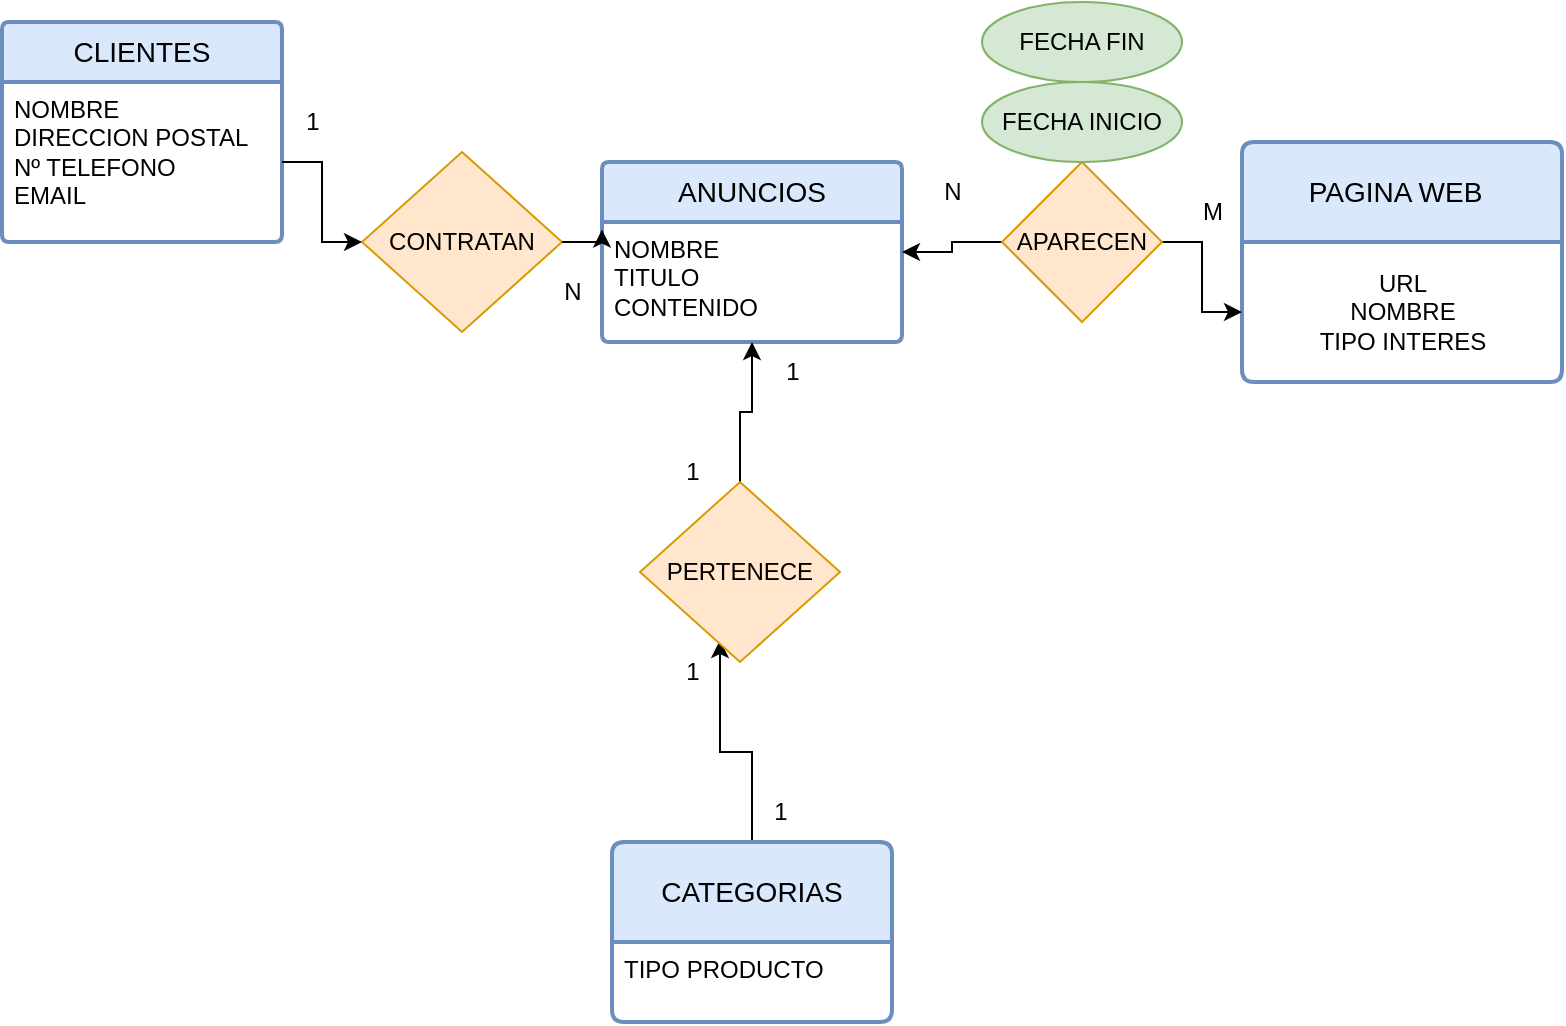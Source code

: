 <mxfile version="28.2.5">
  <diagram name="Página-1" id="m-0ZAMzBHoHZ2AMP4U0e">
    <mxGraphModel dx="1426" dy="754" grid="1" gridSize="10" guides="1" tooltips="1" connect="1" arrows="1" fold="1" page="1" pageScale="1" pageWidth="827" pageHeight="1169" math="0" shadow="0">
      <root>
        <mxCell id="0" />
        <mxCell id="1" parent="0" />
        <mxCell id="-LpQhi8gAM7fTuOy2161-1" value="CLIENTES" style="swimlane;childLayout=stackLayout;horizontal=1;startSize=30;horizontalStack=0;rounded=1;fontSize=14;fontStyle=0;strokeWidth=2;resizeParent=0;resizeLast=1;shadow=0;dashed=0;align=center;arcSize=4;whiteSpace=wrap;html=1;fillColor=#dae8fc;strokeColor=#6c8ebf;" vertex="1" parent="1">
          <mxGeometry x="10" y="50" width="140" height="110" as="geometry" />
        </mxCell>
        <mxCell id="-LpQhi8gAM7fTuOy2161-2" value="&lt;div&gt;NOMBRE &lt;br&gt;&lt;/div&gt;&lt;div&gt;DIRECCION POSTAL&lt;/div&gt;&lt;div&gt;Nº TELEFONO&lt;/div&gt;&lt;div&gt;EMAIL&lt;/div&gt;&lt;div&gt;&lt;br&gt;&lt;/div&gt;" style="align=left;strokeColor=none;fillColor=none;spacingLeft=4;spacingRight=4;fontSize=12;verticalAlign=top;resizable=0;rotatable=0;part=1;html=1;whiteSpace=wrap;" vertex="1" parent="-LpQhi8gAM7fTuOy2161-1">
          <mxGeometry y="30" width="140" height="80" as="geometry" />
        </mxCell>
        <mxCell id="-LpQhi8gAM7fTuOy2161-3" value="CONTRATAN" style="rhombus;whiteSpace=wrap;html=1;fillColor=#ffe6cc;strokeColor=#d79b00;" vertex="1" parent="1">
          <mxGeometry x="190" y="115" width="100" height="90" as="geometry" />
        </mxCell>
        <mxCell id="-LpQhi8gAM7fTuOy2161-4" style="edgeStyle=orthogonalEdgeStyle;rounded=0;orthogonalLoop=1;jettySize=auto;html=1;" edge="1" parent="1" source="-LpQhi8gAM7fTuOy2161-2" target="-LpQhi8gAM7fTuOy2161-3">
          <mxGeometry relative="1" as="geometry" />
        </mxCell>
        <mxCell id="-LpQhi8gAM7fTuOy2161-5" value="ANUNCIOS" style="swimlane;childLayout=stackLayout;horizontal=1;startSize=30;horizontalStack=0;rounded=1;fontSize=14;fontStyle=0;strokeWidth=2;resizeParent=0;resizeLast=1;shadow=0;dashed=0;align=center;arcSize=4;whiteSpace=wrap;html=1;fillColor=#dae8fc;strokeColor=#6c8ebf;" vertex="1" parent="1">
          <mxGeometry x="310" y="120" width="150" height="90" as="geometry" />
        </mxCell>
        <mxCell id="-LpQhi8gAM7fTuOy2161-6" value="&lt;div&gt;NOMBRE&lt;/div&gt;&lt;div&gt;TITULO&lt;/div&gt;&lt;div&gt;CONTENIDO&lt;br&gt;&lt;/div&gt;" style="align=left;strokeColor=none;fillColor=none;spacingLeft=4;spacingRight=4;fontSize=12;verticalAlign=top;resizable=0;rotatable=0;part=1;html=1;whiteSpace=wrap;" vertex="1" parent="-LpQhi8gAM7fTuOy2161-5">
          <mxGeometry y="30" width="150" height="60" as="geometry" />
        </mxCell>
        <mxCell id="-LpQhi8gAM7fTuOy2161-7" style="edgeStyle=orthogonalEdgeStyle;rounded=0;orthogonalLoop=1;jettySize=auto;html=1;entryX=0.006;entryY=0.375;entryDx=0;entryDy=0;entryPerimeter=0;" edge="1" parent="1" source="-LpQhi8gAM7fTuOy2161-3" target="-LpQhi8gAM7fTuOy2161-5">
          <mxGeometry relative="1" as="geometry" />
        </mxCell>
        <mxCell id="-LpQhi8gAM7fTuOy2161-35" style="edgeStyle=orthogonalEdgeStyle;rounded=0;orthogonalLoop=1;jettySize=auto;html=1;entryX=0.4;entryY=0.878;entryDx=0;entryDy=0;entryPerimeter=0;" edge="1" parent="1" source="-LpQhi8gAM7fTuOy2161-10" target="-LpQhi8gAM7fTuOy2161-12">
          <mxGeometry relative="1" as="geometry">
            <mxPoint x="250" y="420" as="targetPoint" />
          </mxGeometry>
        </mxCell>
        <mxCell id="-LpQhi8gAM7fTuOy2161-10" value="CATEGORIAS" style="swimlane;childLayout=stackLayout;horizontal=1;startSize=50;horizontalStack=0;rounded=1;fontSize=14;fontStyle=0;strokeWidth=2;resizeParent=0;resizeLast=1;shadow=0;dashed=0;align=center;arcSize=4;whiteSpace=wrap;html=1;fillColor=#dae8fc;strokeColor=#6c8ebf;" vertex="1" parent="1">
          <mxGeometry x="315" y="460" width="140" height="90" as="geometry" />
        </mxCell>
        <mxCell id="-LpQhi8gAM7fTuOy2161-11" value="TIPO PRODUCTO" style="align=left;strokeColor=none;fillColor=none;spacingLeft=4;spacingRight=4;fontSize=12;verticalAlign=top;resizable=0;rotatable=0;part=1;html=1;whiteSpace=wrap;" vertex="1" parent="-LpQhi8gAM7fTuOy2161-10">
          <mxGeometry y="50" width="140" height="40" as="geometry" />
        </mxCell>
        <mxCell id="-LpQhi8gAM7fTuOy2161-14" style="edgeStyle=orthogonalEdgeStyle;rounded=0;orthogonalLoop=1;jettySize=auto;html=1;" edge="1" parent="1" source="-LpQhi8gAM7fTuOy2161-12" target="-LpQhi8gAM7fTuOy2161-6">
          <mxGeometry relative="1" as="geometry" />
        </mxCell>
        <mxCell id="-LpQhi8gAM7fTuOy2161-12" value="PERTENECE" style="rhombus;whiteSpace=wrap;html=1;fillColor=#ffe6cc;strokeColor=#d79b00;" vertex="1" parent="1">
          <mxGeometry x="329" y="280" width="100" height="90" as="geometry" />
        </mxCell>
        <mxCell id="-LpQhi8gAM7fTuOy2161-19" value="PAGINA WEB&lt;span style=&quot;white-space: pre;&quot;&gt;&#x9;&lt;/span&gt;" style="swimlane;childLayout=stackLayout;horizontal=1;startSize=50;horizontalStack=0;rounded=1;fontSize=14;fontStyle=0;strokeWidth=2;resizeParent=0;resizeLast=1;shadow=0;dashed=0;align=center;arcSize=4;whiteSpace=wrap;html=1;fillColor=#dae8fc;strokeColor=#6c8ebf;" vertex="1" parent="1">
          <mxGeometry x="630" y="110" width="160" height="120" as="geometry" />
        </mxCell>
        <mxCell id="-LpQhi8gAM7fTuOy2161-22" value="&lt;div&gt;URL&lt;/div&gt;&lt;div&gt;NOMBRE&lt;/div&gt;&lt;div&gt;TIPO INTERES&lt;br&gt;&lt;/div&gt;" style="text;html=1;align=center;verticalAlign=middle;resizable=0;points=[];autosize=1;strokeColor=none;fillColor=none;" vertex="1" parent="-LpQhi8gAM7fTuOy2161-19">
          <mxGeometry y="50" width="160" height="70" as="geometry" />
        </mxCell>
        <mxCell id="-LpQhi8gAM7fTuOy2161-24" style="edgeStyle=orthogonalEdgeStyle;rounded=0;orthogonalLoop=1;jettySize=auto;html=1;entryX=1;entryY=0.25;entryDx=0;entryDy=0;" edge="1" parent="1" source="-LpQhi8gAM7fTuOy2161-23" target="-LpQhi8gAM7fTuOy2161-6">
          <mxGeometry relative="1" as="geometry" />
        </mxCell>
        <mxCell id="-LpQhi8gAM7fTuOy2161-25" style="edgeStyle=orthogonalEdgeStyle;rounded=0;orthogonalLoop=1;jettySize=auto;html=1;" edge="1" parent="1" source="-LpQhi8gAM7fTuOy2161-23" target="-LpQhi8gAM7fTuOy2161-22">
          <mxGeometry relative="1" as="geometry" />
        </mxCell>
        <mxCell id="-LpQhi8gAM7fTuOy2161-23" value="APARECEN" style="rhombus;whiteSpace=wrap;html=1;fillColor=#ffe6cc;strokeColor=#d79b00;" vertex="1" parent="1">
          <mxGeometry x="510" y="120" width="80" height="80" as="geometry" />
        </mxCell>
        <mxCell id="-LpQhi8gAM7fTuOy2161-26" value="&lt;div&gt;N&lt;/div&gt;" style="text;html=1;align=center;verticalAlign=middle;resizable=0;points=[];autosize=1;strokeColor=none;fillColor=none;" vertex="1" parent="1">
          <mxGeometry x="470" y="120" width="30" height="30" as="geometry" />
        </mxCell>
        <mxCell id="-LpQhi8gAM7fTuOy2161-28" value="M" style="text;html=1;align=center;verticalAlign=middle;resizable=0;points=[];autosize=1;strokeColor=none;fillColor=none;" vertex="1" parent="1">
          <mxGeometry x="600" y="130" width="30" height="30" as="geometry" />
        </mxCell>
        <mxCell id="-LpQhi8gAM7fTuOy2161-29" value="1" style="text;html=1;align=center;verticalAlign=middle;resizable=0;points=[];autosize=1;strokeColor=none;fillColor=none;" vertex="1" parent="1">
          <mxGeometry x="150" y="85" width="30" height="30" as="geometry" />
        </mxCell>
        <mxCell id="-LpQhi8gAM7fTuOy2161-30" value="N" style="text;html=1;align=center;verticalAlign=middle;resizable=0;points=[];autosize=1;strokeColor=none;fillColor=none;" vertex="1" parent="1">
          <mxGeometry x="280" y="170" width="30" height="30" as="geometry" />
        </mxCell>
        <mxCell id="-LpQhi8gAM7fTuOy2161-31" value="1" style="text;html=1;align=center;verticalAlign=middle;resizable=0;points=[];autosize=1;strokeColor=none;fillColor=none;" vertex="1" parent="1">
          <mxGeometry x="340" y="360" width="30" height="30" as="geometry" />
        </mxCell>
        <mxCell id="-LpQhi8gAM7fTuOy2161-32" value="1" style="text;html=1;align=center;verticalAlign=middle;resizable=0;points=[];autosize=1;strokeColor=none;fillColor=none;" vertex="1" parent="1">
          <mxGeometry x="340" y="260" width="30" height="30" as="geometry" />
        </mxCell>
        <mxCell id="-LpQhi8gAM7fTuOy2161-33" value="1" style="text;html=1;align=center;verticalAlign=middle;resizable=0;points=[];autosize=1;strokeColor=none;fillColor=none;" vertex="1" parent="1">
          <mxGeometry x="390" y="210" width="30" height="30" as="geometry" />
        </mxCell>
        <mxCell id="-LpQhi8gAM7fTuOy2161-34" value="1" style="text;html=1;align=center;verticalAlign=middle;resizable=0;points=[];autosize=1;strokeColor=none;fillColor=none;" vertex="1" parent="1">
          <mxGeometry x="384" y="430" width="30" height="30" as="geometry" />
        </mxCell>
        <mxCell id="-LpQhi8gAM7fTuOy2161-38" value="FECHA INICIO" style="ellipse;whiteSpace=wrap;html=1;align=center;fillColor=#d5e8d4;strokeColor=#82b366;" vertex="1" parent="1">
          <mxGeometry x="500" y="80" width="100" height="40" as="geometry" />
        </mxCell>
        <mxCell id="-LpQhi8gAM7fTuOy2161-39" value="FECHA FIN" style="ellipse;whiteSpace=wrap;html=1;align=center;fillColor=#d5e8d4;strokeColor=#82b366;" vertex="1" parent="1">
          <mxGeometry x="500" y="40" width="100" height="40" as="geometry" />
        </mxCell>
      </root>
    </mxGraphModel>
  </diagram>
</mxfile>
